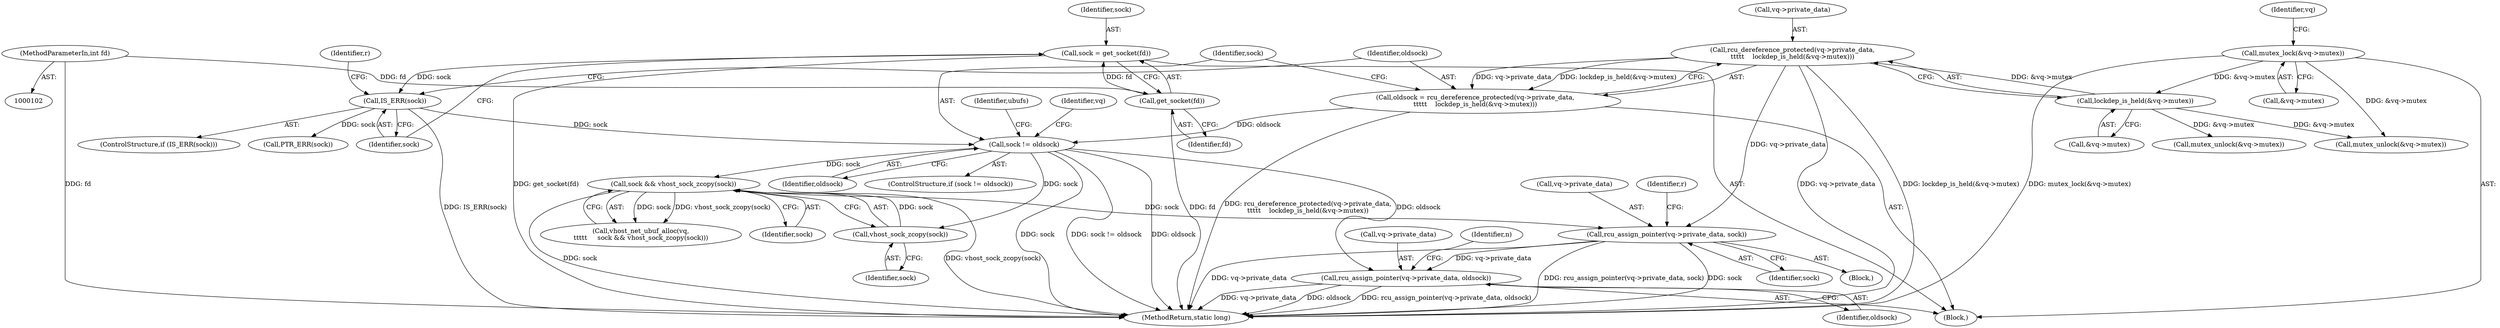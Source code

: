digraph "0_linux_dd7633ecd553a5e304d349aa6f8eb8a0417098c5@pointer" {
"1000226" [label="(Call,rcu_assign_pointer(vq->private_data, sock))"];
"1000192" [label="(Call,rcu_dereference_protected(vq->private_data,\n\t\t\t\t\t    lockdep_is_held(&vq->mutex)))"];
"1000196" [label="(Call,lockdep_is_held(&vq->mutex))"];
"1000162" [label="(Call,mutex_lock(&vq->mutex))"];
"1000210" [label="(Call,sock && vhost_sock_zcopy(sock))"];
"1000202" [label="(Call,sock != oldsock)"];
"1000182" [label="(Call,IS_ERR(sock))"];
"1000177" [label="(Call,sock = get_socket(fd))"];
"1000179" [label="(Call,get_socket(fd))"];
"1000105" [label="(MethodParameterIn,int fd)"];
"1000190" [label="(Call,oldsock = rcu_dereference_protected(vq->private_data,\n\t\t\t\t\t    lockdep_is_held(&vq->mutex)))"];
"1000212" [label="(Call,vhost_sock_zcopy(sock))"];
"1000314" [label="(Call,rcu_assign_pointer(vq->private_data, oldsock))"];
"1000347" [label="(MethodReturn,static long)"];
"1000204" [label="(Identifier,oldsock)"];
"1000227" [label="(Call,vq->private_data)"];
"1000318" [label="(Identifier,oldsock)"];
"1000211" [label="(Identifier,sock)"];
"1000162" [label="(Call,mutex_lock(&vq->mutex))"];
"1000201" [label="(ControlStructure,if (sock != oldsock))"];
"1000193" [label="(Call,vq->private_data)"];
"1000202" [label="(Call,sock != oldsock)"];
"1000213" [label="(Identifier,sock)"];
"1000208" [label="(Call,vhost_net_ubuf_alloc(vq,\n\t\t\t\t\t     sock && vhost_sock_zcopy(sock)))"];
"1000197" [label="(Call,&vq->mutex)"];
"1000180" [label="(Identifier,fd)"];
"1000332" [label="(Call,mutex_unlock(&vq->mutex))"];
"1000232" [label="(Identifier,r)"];
"1000192" [label="(Call,rcu_dereference_protected(vq->private_data,\n\t\t\t\t\t    lockdep_is_held(&vq->mutex)))"];
"1000177" [label="(Call,sock = get_socket(fd))"];
"1000178" [label="(Identifier,sock)"];
"1000210" [label="(Call,sock && vhost_sock_zcopy(sock))"];
"1000212" [label="(Call,vhost_sock_zcopy(sock))"];
"1000105" [label="(MethodParameterIn,int fd)"];
"1000182" [label="(Call,IS_ERR(sock))"];
"1000170" [label="(Identifier,vq)"];
"1000163" [label="(Call,&vq->mutex)"];
"1000186" [label="(Identifier,r)"];
"1000190" [label="(Call,oldsock = rcu_dereference_protected(vq->private_data,\n\t\t\t\t\t    lockdep_is_held(&vq->mutex)))"];
"1000191" [label="(Identifier,oldsock)"];
"1000187" [label="(Call,PTR_ERR(sock))"];
"1000106" [label="(Block,)"];
"1000183" [label="(Identifier,sock)"];
"1000179" [label="(Call,get_socket(fd))"];
"1000271" [label="(Call,mutex_unlock(&vq->mutex))"];
"1000226" [label="(Call,rcu_assign_pointer(vq->private_data, sock))"];
"1000315" [label="(Call,vq->private_data)"];
"1000314" [label="(Call,rcu_assign_pointer(vq->private_data, oldsock))"];
"1000230" [label="(Identifier,sock)"];
"1000205" [label="(Block,)"];
"1000203" [label="(Identifier,sock)"];
"1000320" [label="(Identifier,n)"];
"1000196" [label="(Call,lockdep_is_held(&vq->mutex))"];
"1000181" [label="(ControlStructure,if (IS_ERR(sock)))"];
"1000207" [label="(Identifier,ubufs)"];
"1000274" [label="(Identifier,vq)"];
"1000226" -> "1000205"  [label="AST: "];
"1000226" -> "1000230"  [label="CFG: "];
"1000227" -> "1000226"  [label="AST: "];
"1000230" -> "1000226"  [label="AST: "];
"1000232" -> "1000226"  [label="CFG: "];
"1000226" -> "1000347"  [label="DDG: vq->private_data"];
"1000226" -> "1000347"  [label="DDG: rcu_assign_pointer(vq->private_data, sock)"];
"1000226" -> "1000347"  [label="DDG: sock"];
"1000192" -> "1000226"  [label="DDG: vq->private_data"];
"1000210" -> "1000226"  [label="DDG: sock"];
"1000226" -> "1000314"  [label="DDG: vq->private_data"];
"1000192" -> "1000190"  [label="AST: "];
"1000192" -> "1000196"  [label="CFG: "];
"1000193" -> "1000192"  [label="AST: "];
"1000196" -> "1000192"  [label="AST: "];
"1000190" -> "1000192"  [label="CFG: "];
"1000192" -> "1000347"  [label="DDG: vq->private_data"];
"1000192" -> "1000347"  [label="DDG: lockdep_is_held(&vq->mutex)"];
"1000192" -> "1000190"  [label="DDG: vq->private_data"];
"1000192" -> "1000190"  [label="DDG: lockdep_is_held(&vq->mutex)"];
"1000196" -> "1000192"  [label="DDG: &vq->mutex"];
"1000196" -> "1000197"  [label="CFG: "];
"1000197" -> "1000196"  [label="AST: "];
"1000162" -> "1000196"  [label="DDG: &vq->mutex"];
"1000196" -> "1000271"  [label="DDG: &vq->mutex"];
"1000196" -> "1000332"  [label="DDG: &vq->mutex"];
"1000162" -> "1000106"  [label="AST: "];
"1000162" -> "1000163"  [label="CFG: "];
"1000163" -> "1000162"  [label="AST: "];
"1000170" -> "1000162"  [label="CFG: "];
"1000162" -> "1000347"  [label="DDG: mutex_lock(&vq->mutex)"];
"1000162" -> "1000332"  [label="DDG: &vq->mutex"];
"1000210" -> "1000208"  [label="AST: "];
"1000210" -> "1000211"  [label="CFG: "];
"1000210" -> "1000212"  [label="CFG: "];
"1000211" -> "1000210"  [label="AST: "];
"1000212" -> "1000210"  [label="AST: "];
"1000208" -> "1000210"  [label="CFG: "];
"1000210" -> "1000347"  [label="DDG: vhost_sock_zcopy(sock)"];
"1000210" -> "1000347"  [label="DDG: sock"];
"1000210" -> "1000208"  [label="DDG: sock"];
"1000210" -> "1000208"  [label="DDG: vhost_sock_zcopy(sock)"];
"1000202" -> "1000210"  [label="DDG: sock"];
"1000212" -> "1000210"  [label="DDG: sock"];
"1000202" -> "1000201"  [label="AST: "];
"1000202" -> "1000204"  [label="CFG: "];
"1000203" -> "1000202"  [label="AST: "];
"1000204" -> "1000202"  [label="AST: "];
"1000207" -> "1000202"  [label="CFG: "];
"1000274" -> "1000202"  [label="CFG: "];
"1000202" -> "1000347"  [label="DDG: sock"];
"1000202" -> "1000347"  [label="DDG: sock != oldsock"];
"1000202" -> "1000347"  [label="DDG: oldsock"];
"1000182" -> "1000202"  [label="DDG: sock"];
"1000190" -> "1000202"  [label="DDG: oldsock"];
"1000202" -> "1000212"  [label="DDG: sock"];
"1000202" -> "1000314"  [label="DDG: oldsock"];
"1000182" -> "1000181"  [label="AST: "];
"1000182" -> "1000183"  [label="CFG: "];
"1000183" -> "1000182"  [label="AST: "];
"1000186" -> "1000182"  [label="CFG: "];
"1000191" -> "1000182"  [label="CFG: "];
"1000182" -> "1000347"  [label="DDG: IS_ERR(sock)"];
"1000177" -> "1000182"  [label="DDG: sock"];
"1000182" -> "1000187"  [label="DDG: sock"];
"1000177" -> "1000106"  [label="AST: "];
"1000177" -> "1000179"  [label="CFG: "];
"1000178" -> "1000177"  [label="AST: "];
"1000179" -> "1000177"  [label="AST: "];
"1000183" -> "1000177"  [label="CFG: "];
"1000177" -> "1000347"  [label="DDG: get_socket(fd)"];
"1000179" -> "1000177"  [label="DDG: fd"];
"1000179" -> "1000180"  [label="CFG: "];
"1000180" -> "1000179"  [label="AST: "];
"1000179" -> "1000347"  [label="DDG: fd"];
"1000105" -> "1000179"  [label="DDG: fd"];
"1000105" -> "1000102"  [label="AST: "];
"1000105" -> "1000347"  [label="DDG: fd"];
"1000190" -> "1000106"  [label="AST: "];
"1000191" -> "1000190"  [label="AST: "];
"1000203" -> "1000190"  [label="CFG: "];
"1000190" -> "1000347"  [label="DDG: rcu_dereference_protected(vq->private_data,\n\t\t\t\t\t    lockdep_is_held(&vq->mutex))"];
"1000212" -> "1000213"  [label="CFG: "];
"1000213" -> "1000212"  [label="AST: "];
"1000314" -> "1000106"  [label="AST: "];
"1000314" -> "1000318"  [label="CFG: "];
"1000315" -> "1000314"  [label="AST: "];
"1000318" -> "1000314"  [label="AST: "];
"1000320" -> "1000314"  [label="CFG: "];
"1000314" -> "1000347"  [label="DDG: vq->private_data"];
"1000314" -> "1000347"  [label="DDG: oldsock"];
"1000314" -> "1000347"  [label="DDG: rcu_assign_pointer(vq->private_data, oldsock)"];
}
